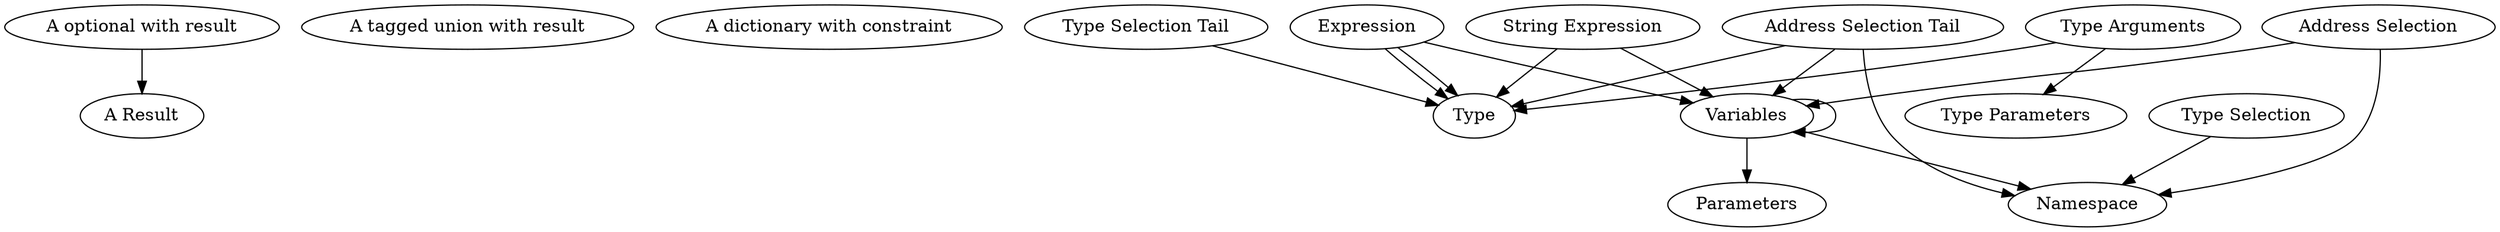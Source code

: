digraph G {
    "A Result"
    "A tagged union with result"
    "A dictionary with constraint"
    "A optional with result"
    "A optional with result" -> "A Result"
    "Address Selection Tail"
    "Address Selection Tail" -> "Type"
    "Address Selection Tail" -> "Variables"
    "Address Selection Tail" -> "Namespace"
    "Address Selection"
    "Address Selection" -> "Variables"
    "Address Selection" -> "Namespace"
    "Expression"
    "Expression" -> "Type"
    "Expression" -> "Type"
    "Expression" -> "Variables"
    "String Expression"
    "String Expression" -> "Type"
    "String Expression" -> "Variables"
    "Type Arguments"
    "Type Arguments" -> "Type Parameters"
    "Type Arguments" -> "Type"
    "Type Selection Tail"
    "Type Selection Tail" -> "Type"
    "Type Selection"
    "Type Selection" -> "Namespace"
    "Variables"
    "Variables" -> "Namespace"
    "Variables" -> "Parameters"
    "Variables" -> "Variables"
}